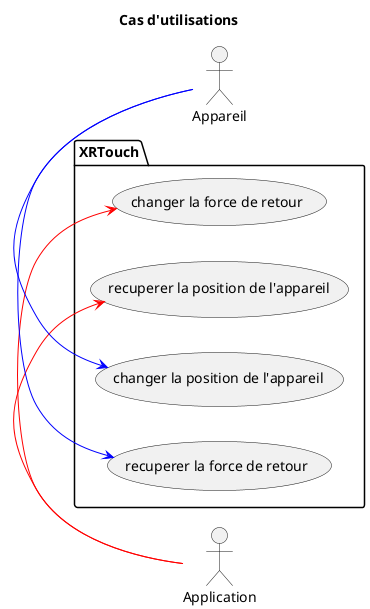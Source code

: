 @startuml cas_dutilisations
title Cas d'utilisations

left to right direction

actor Application as app
actor Appareil as user

package XRTouch {
    usecase "changer la force de retour" as hapticSend
    usecase "recuperer la force de retour" as hapticRecv
    usecase "changer la position de l'appareil" as actionSend
    usecase "recuperer la position de l'appareil" as actionRecv
}

app -[#red]> hapticSend
app -[#red]> actionRecv
user -[#blue]> actionSend
user -[#blue]> hapticRecv

@enduml